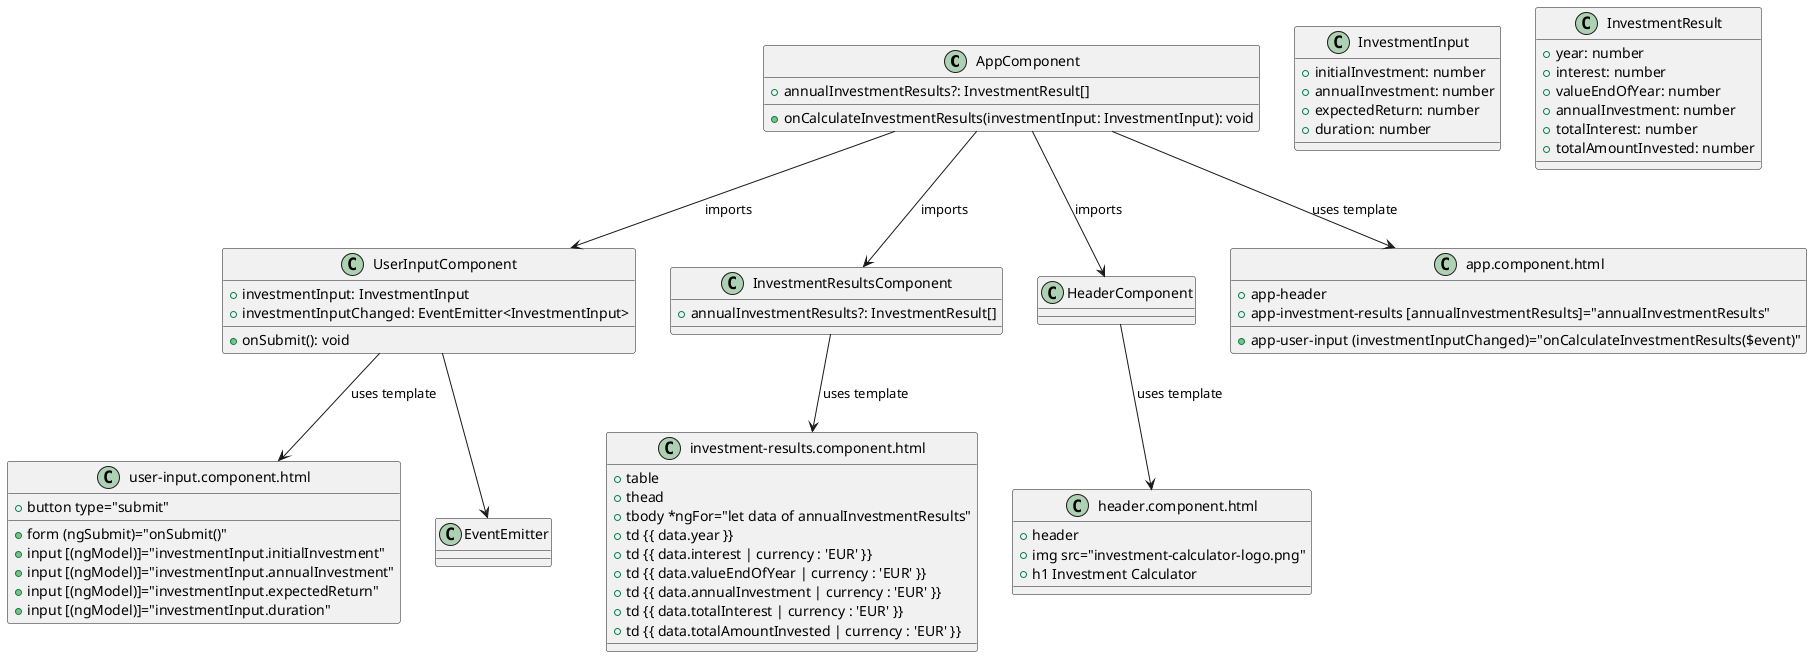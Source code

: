 @startuml Investment Calculator Cross Component Outputs Diagram

class AppComponent {
  +annualInvestmentResults?: InvestmentResult[]
  +onCalculateInvestmentResults(investmentInput: InvestmentInput): void
}

class UserInputComponent {
  +investmentInput: InvestmentInput
  +investmentInputChanged: EventEmitter<InvestmentInput>
  +onSubmit(): void
}

class InvestmentResultsComponent {
  +annualInvestmentResults?: InvestmentResult[]
}

class HeaderComponent {
}

class InvestmentInput {
  +initialInvestment: number
  +annualInvestment: number
  +expectedReturn: number
  +duration: number
}

class InvestmentResult {
  +year: number
  +interest: number
  +valueEndOfYear: number
  +annualInvestment: number
  +totalInterest: number
  +totalAmountInvested: number
}

class "app.component.html" as AppComponentTemplate {
  +app-header
  +app-user-input (investmentInputChanged)="onCalculateInvestmentResults($event)"
  +app-investment-results [annualInvestmentResults]="annualInvestmentResults"
}

class "user-input.component.html" as UserInputComponentTemplate {
  +form (ngSubmit)="onSubmit()"
  +input [(ngModel)]="investmentInput.initialInvestment"
  +input [(ngModel)]="investmentInput.annualInvestment"
  +input [(ngModel)]="investmentInput.expectedReturn"
  +input [(ngModel)]="investmentInput.duration"
  +button type="submit"
}

class "investment-results.component.html" as InvestmentResultsComponentTemplate {
  +table
  +thead
  +tbody *ngFor="let data of annualInvestmentResults"
  +td {{ data.year }}
  +td {{ data.interest | currency : 'EUR' }}
  +td {{ data.valueEndOfYear | currency : 'EUR' }}
  +td {{ data.annualInvestment | currency : 'EUR' }}
  +td {{ data.totalInterest | currency : 'EUR' }}
  +td {{ data.totalAmountInvested | currency : 'EUR' }}
}

class "header.component.html" as HeaderComponentTemplate {
  +header
  +img src="investment-calculator-logo.png"
  +h1 Investment Calculator
}

AppComponent --> AppComponentTemplate : uses template
UserInputComponent --> UserInputComponentTemplate : uses template
InvestmentResultsComponent --> InvestmentResultsComponentTemplate : uses template
HeaderComponent --> HeaderComponentTemplate : uses template

AppComponent --> HeaderComponent : imports
AppComponent --> UserInputComponent : imports
AppComponent --> InvestmentResultsComponent : imports
UserInputComponent --> EventEmitter

@enduml

